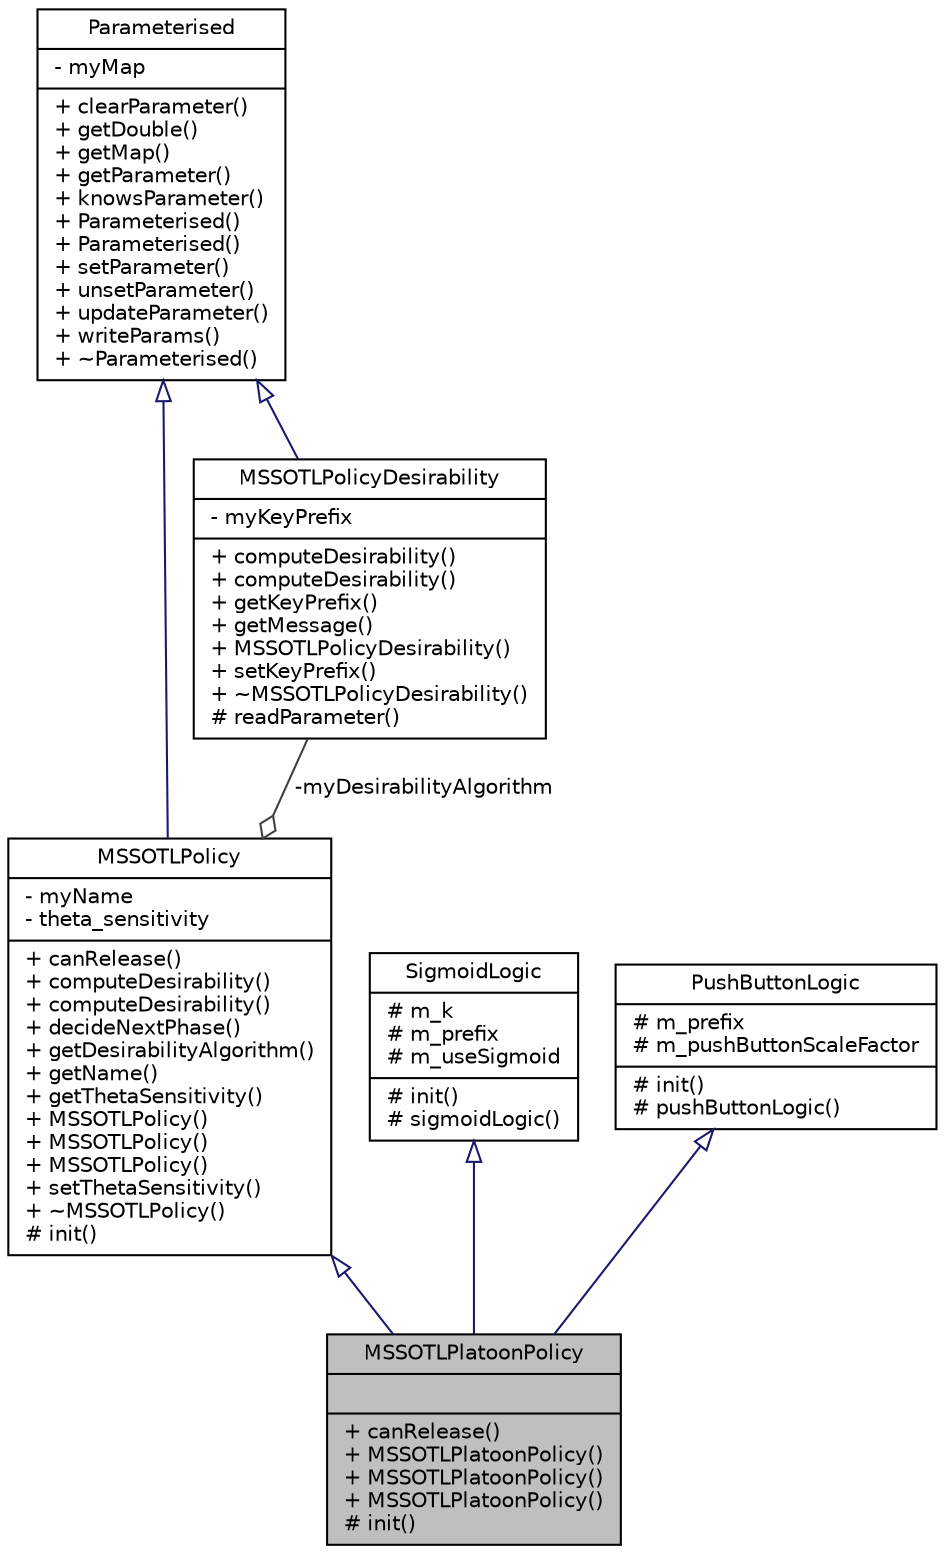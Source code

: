 digraph "MSSOTLPlatoonPolicy"
{
  edge [fontname="Helvetica",fontsize="10",labelfontname="Helvetica",labelfontsize="10"];
  node [fontname="Helvetica",fontsize="10",shape=record];
  Node5 [label="{MSSOTLPlatoonPolicy\n||+ canRelease()\l+ MSSOTLPlatoonPolicy()\l+ MSSOTLPlatoonPolicy()\l+ MSSOTLPlatoonPolicy()\l# init()\l}",height=0.2,width=0.4,color="black", fillcolor="grey75", style="filled", fontcolor="black"];
  Node6 -> Node5 [dir="back",color="midnightblue",fontsize="10",style="solid",arrowtail="onormal",fontname="Helvetica"];
  Node6 [label="{MSSOTLPolicy\n|- myName\l- theta_sensitivity\l|+ canRelease()\l+ computeDesirability()\l+ computeDesirability()\l+ decideNextPhase()\l+ getDesirabilityAlgorithm()\l+ getName()\l+ getThetaSensitivity()\l+ MSSOTLPolicy()\l+ MSSOTLPolicy()\l+ MSSOTLPolicy()\l+ setThetaSensitivity()\l+ ~MSSOTLPolicy()\l# init()\l}",height=0.2,width=0.4,color="black", fillcolor="white", style="filled",URL="$d2/d9d/class_m_s_s_o_t_l_policy.html",tooltip="Class for a low-level policy. "];
  Node7 -> Node6 [dir="back",color="midnightblue",fontsize="10",style="solid",arrowtail="onormal",fontname="Helvetica"];
  Node7 [label="{Parameterised\n|- myMap\l|+ clearParameter()\l+ getDouble()\l+ getMap()\l+ getParameter()\l+ knowsParameter()\l+ Parameterised()\l+ Parameterised()\l+ setParameter()\l+ unsetParameter()\l+ updateParameter()\l+ writeParams()\l+ ~Parameterised()\l}",height=0.2,width=0.4,color="black", fillcolor="white", style="filled",URL="$d7/dc7/class_parameterised.html",tooltip="An upper class for objects with additional parameters. "];
  Node8 -> Node6 [color="grey25",fontsize="10",style="solid",label=" -myDesirabilityAlgorithm" ,arrowhead="odiamond",fontname="Helvetica"];
  Node8 [label="{MSSOTLPolicyDesirability\n|- myKeyPrefix\l|+ computeDesirability()\l+ computeDesirability()\l+ getKeyPrefix()\l+ getMessage()\l+ MSSOTLPolicyDesirability()\l+ setKeyPrefix()\l+ ~MSSOTLPolicyDesirability()\l# readParameter()\l}",height=0.2,width=0.4,color="black", fillcolor="white", style="filled",URL="$d5/de3/class_m_s_s_o_t_l_policy_desirability.html",tooltip="This class determines the desirability algorithm of a MSSOTLPolicy when used in combination with a hi..."];
  Node7 -> Node8 [dir="back",color="midnightblue",fontsize="10",style="solid",arrowtail="onormal",fontname="Helvetica"];
  Node9 -> Node5 [dir="back",color="midnightblue",fontsize="10",style="solid",arrowtail="onormal",fontname="Helvetica"];
  Node9 [label="{SigmoidLogic\n|# m_k\l# m_prefix\l# m_useSigmoid\l|# init()\l# sigmoidLogic()\l}",height=0.2,width=0.4,color="black", fillcolor="white", style="filled",URL="$de/d08/class_sigmoid_logic.html"];
  Node10 -> Node5 [dir="back",color="midnightblue",fontsize="10",style="solid",arrowtail="onormal",fontname="Helvetica"];
  Node10 [label="{PushButtonLogic\n|# m_prefix\l# m_pushButtonScaleFactor\l|# init()\l# pushButtonLogic()\l}",height=0.2,width=0.4,color="black", fillcolor="white", style="filled",URL="$d7/d82/class_push_button_logic.html"];
}
